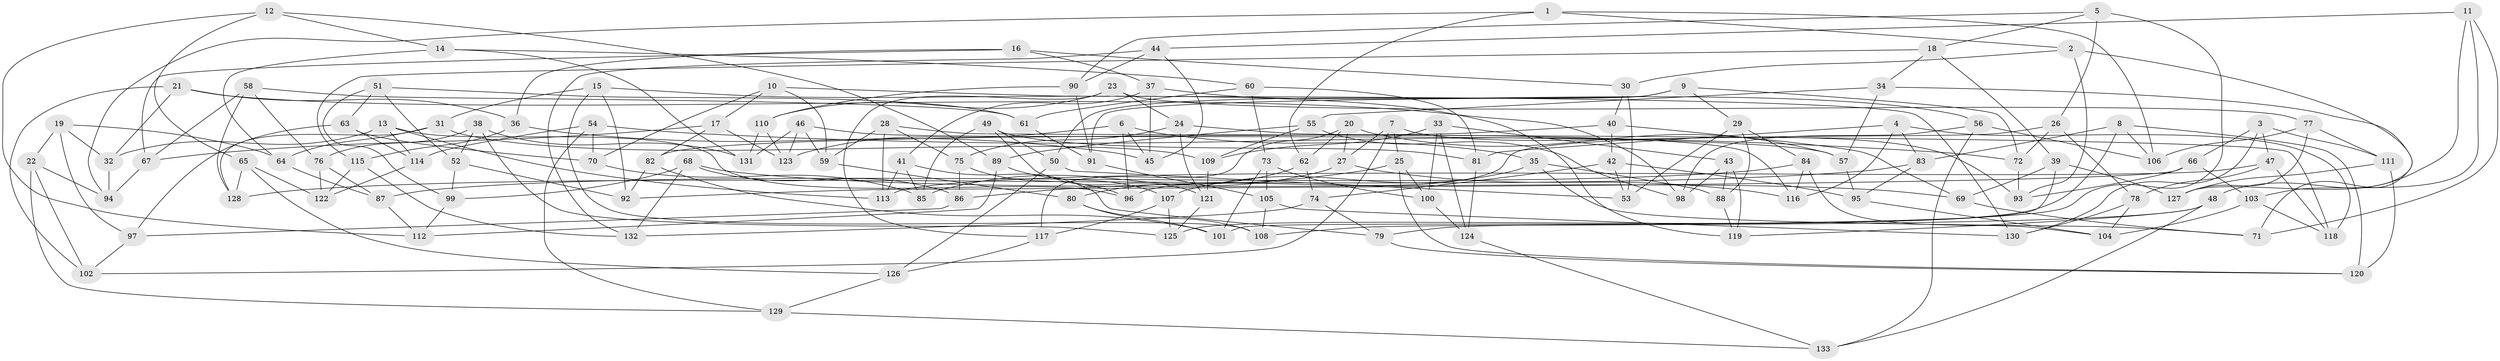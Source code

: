 // Generated by graph-tools (version 1.1) at 2025/11/02/27/25 16:11:44]
// undirected, 133 vertices, 266 edges
graph export_dot {
graph [start="1"]
  node [color=gray90,style=filled];
  1;
  2;
  3;
  4;
  5;
  6;
  7;
  8;
  9;
  10;
  11;
  12;
  13;
  14;
  15;
  16;
  17;
  18;
  19;
  20;
  21;
  22;
  23;
  24;
  25;
  26;
  27;
  28;
  29;
  30;
  31;
  32;
  33;
  34;
  35;
  36;
  37;
  38;
  39;
  40;
  41;
  42;
  43;
  44;
  45;
  46;
  47;
  48;
  49;
  50;
  51;
  52;
  53;
  54;
  55;
  56;
  57;
  58;
  59;
  60;
  61;
  62;
  63;
  64;
  65;
  66;
  67;
  68;
  69;
  70;
  71;
  72;
  73;
  74;
  75;
  76;
  77;
  78;
  79;
  80;
  81;
  82;
  83;
  84;
  85;
  86;
  87;
  88;
  89;
  90;
  91;
  92;
  93;
  94;
  95;
  96;
  97;
  98;
  99;
  100;
  101;
  102;
  103;
  104;
  105;
  106;
  107;
  108;
  109;
  110;
  111;
  112;
  113;
  114;
  115;
  116;
  117;
  118;
  119;
  120;
  121;
  122;
  123;
  124;
  125;
  126;
  127;
  128;
  129;
  130;
  131;
  132;
  133;
  1 -- 94;
  1 -- 106;
  1 -- 62;
  1 -- 2;
  2 -- 30;
  2 -- 93;
  2 -- 127;
  3 -- 111;
  3 -- 130;
  3 -- 47;
  3 -- 66;
  4 -- 81;
  4 -- 83;
  4 -- 116;
  4 -- 118;
  5 -- 18;
  5 -- 26;
  5 -- 90;
  5 -- 79;
  6 -- 96;
  6 -- 45;
  6 -- 35;
  6 -- 123;
  7 -- 25;
  7 -- 27;
  7 -- 93;
  7 -- 102;
  8 -- 106;
  8 -- 120;
  8 -- 125;
  8 -- 83;
  9 -- 29;
  9 -- 91;
  9 -- 72;
  9 -- 50;
  10 -- 130;
  10 -- 17;
  10 -- 59;
  10 -- 70;
  11 -- 48;
  11 -- 71;
  11 -- 103;
  11 -- 44;
  12 -- 65;
  12 -- 89;
  12 -- 14;
  12 -- 112;
  13 -- 32;
  13 -- 113;
  13 -- 114;
  13 -- 96;
  14 -- 60;
  14 -- 64;
  14 -- 131;
  15 -- 108;
  15 -- 31;
  15 -- 119;
  15 -- 92;
  16 -- 67;
  16 -- 30;
  16 -- 37;
  16 -- 36;
  17 -- 82;
  17 -- 123;
  17 -- 67;
  18 -- 39;
  18 -- 34;
  18 -- 115;
  19 -- 97;
  19 -- 64;
  19 -- 32;
  19 -- 22;
  20 -- 117;
  20 -- 27;
  20 -- 62;
  20 -- 57;
  21 -- 32;
  21 -- 98;
  21 -- 102;
  21 -- 36;
  22 -- 102;
  22 -- 94;
  22 -- 129;
  23 -- 77;
  23 -- 117;
  23 -- 110;
  23 -- 24;
  24 -- 121;
  24 -- 116;
  24 -- 75;
  25 -- 100;
  25 -- 86;
  25 -- 120;
  26 -- 96;
  26 -- 72;
  26 -- 78;
  27 -- 85;
  27 -- 116;
  28 -- 118;
  28 -- 113;
  28 -- 59;
  28 -- 75;
  29 -- 88;
  29 -- 53;
  29 -- 84;
  30 -- 40;
  30 -- 53;
  31 -- 128;
  31 -- 64;
  31 -- 109;
  32 -- 94;
  33 -- 43;
  33 -- 109;
  33 -- 124;
  33 -- 100;
  34 -- 71;
  34 -- 55;
  34 -- 57;
  35 -- 107;
  35 -- 71;
  35 -- 88;
  36 -- 45;
  36 -- 115;
  37 -- 45;
  37 -- 56;
  37 -- 41;
  38 -- 125;
  38 -- 131;
  38 -- 52;
  38 -- 76;
  39 -- 69;
  39 -- 127;
  39 -- 101;
  40 -- 69;
  40 -- 82;
  40 -- 42;
  41 -- 85;
  41 -- 79;
  41 -- 113;
  42 -- 53;
  42 -- 74;
  42 -- 95;
  43 -- 119;
  43 -- 88;
  43 -- 98;
  44 -- 90;
  44 -- 132;
  44 -- 45;
  46 -- 131;
  46 -- 57;
  46 -- 59;
  46 -- 123;
  47 -- 78;
  47 -- 118;
  47 -- 113;
  48 -- 119;
  48 -- 133;
  48 -- 108;
  49 -- 121;
  49 -- 85;
  49 -- 50;
  49 -- 81;
  50 -- 126;
  50 -- 53;
  51 -- 63;
  51 -- 61;
  51 -- 99;
  51 -- 52;
  52 -- 92;
  52 -- 99;
  54 -- 129;
  54 -- 70;
  54 -- 72;
  54 -- 114;
  55 -- 89;
  55 -- 98;
  55 -- 109;
  56 -- 98;
  56 -- 133;
  56 -- 106;
  57 -- 95;
  58 -- 67;
  58 -- 61;
  58 -- 76;
  58 -- 128;
  59 -- 80;
  60 -- 73;
  60 -- 61;
  60 -- 81;
  61 -- 91;
  62 -- 74;
  62 -- 80;
  63 -- 70;
  63 -- 114;
  63 -- 97;
  64 -- 87;
  65 -- 126;
  65 -- 122;
  65 -- 128;
  66 -- 92;
  66 -- 93;
  66 -- 103;
  67 -- 94;
  68 -- 132;
  68 -- 69;
  68 -- 99;
  68 -- 86;
  69 -- 71;
  70 -- 85;
  72 -- 93;
  73 -- 105;
  73 -- 101;
  73 -- 100;
  74 -- 79;
  74 -- 132;
  75 -- 96;
  75 -- 86;
  76 -- 87;
  76 -- 122;
  77 -- 111;
  77 -- 127;
  77 -- 106;
  78 -- 104;
  78 -- 130;
  79 -- 120;
  80 -- 108;
  80 -- 101;
  81 -- 124;
  82 -- 92;
  82 -- 101;
  83 -- 95;
  83 -- 128;
  84 -- 116;
  84 -- 104;
  84 -- 87;
  86 -- 97;
  87 -- 112;
  88 -- 119;
  89 -- 107;
  89 -- 112;
  90 -- 110;
  90 -- 91;
  91 -- 105;
  95 -- 104;
  97 -- 102;
  99 -- 112;
  100 -- 124;
  103 -- 118;
  103 -- 104;
  105 -- 108;
  105 -- 130;
  107 -- 117;
  107 -- 125;
  109 -- 121;
  110 -- 123;
  110 -- 131;
  111 -- 127;
  111 -- 120;
  114 -- 122;
  115 -- 132;
  115 -- 122;
  117 -- 126;
  121 -- 125;
  124 -- 133;
  126 -- 129;
  129 -- 133;
}
